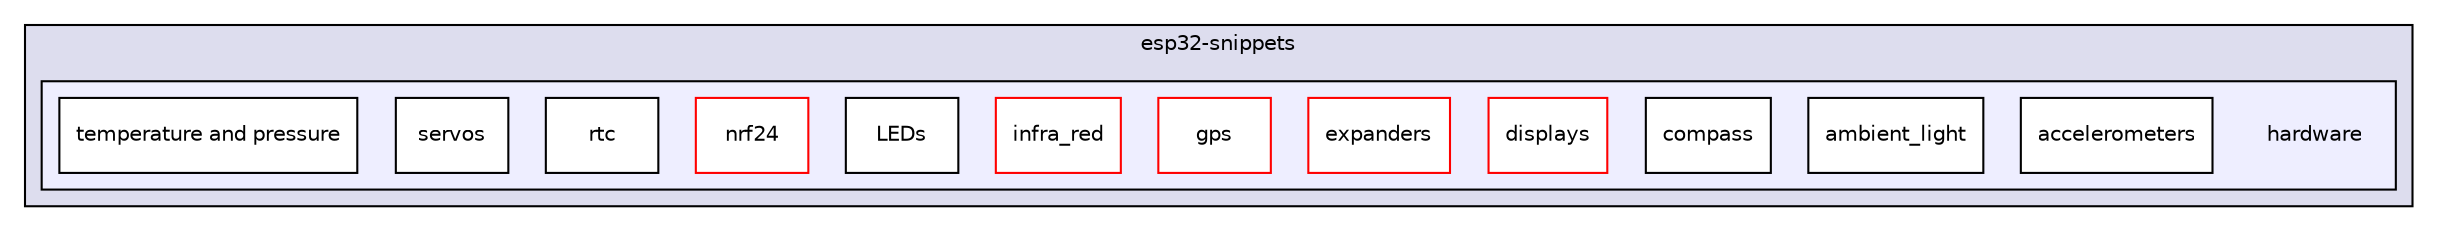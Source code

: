digraph "esp32-snippets/hardware" {
  compound=true
  node [ fontsize="10", fontname="Helvetica"];
  edge [ labelfontsize="10", labelfontname="Helvetica"];
  subgraph clusterdir_2b66d65f09a100230911d819a169d69c {
    graph [ bgcolor="#ddddee", pencolor="black", label="esp32-snippets" fontname="Helvetica", fontsize="10", URL="dir_2b66d65f09a100230911d819a169d69c.html"]
  subgraph clusterdir_3129719c13c172816610955a64eb5633 {
    graph [ bgcolor="#eeeeff", pencolor="black", label="" URL="dir_3129719c13c172816610955a64eb5633.html"];
    dir_3129719c13c172816610955a64eb5633 [shape=plaintext label="hardware"];
    dir_61598a10e5f9329c84b7688a70e8435d [shape=box label="accelerometers" color="black" fillcolor="white" style="filled" URL="dir_61598a10e5f9329c84b7688a70e8435d.html"];
    dir_09d6c1af0d72703a8cfc876369065b53 [shape=box label="ambient_light" color="black" fillcolor="white" style="filled" URL="dir_09d6c1af0d72703a8cfc876369065b53.html"];
    dir_41c059a8b94d06ece4b499447ffda5a8 [shape=box label="compass" color="black" fillcolor="white" style="filled" URL="dir_41c059a8b94d06ece4b499447ffda5a8.html"];
    dir_82937855ec24aaae1f185fc810680b2f [shape=box label="displays" color="red" fillcolor="white" style="filled" URL="dir_82937855ec24aaae1f185fc810680b2f.html"];
    dir_01dd8cf339f1ddb462db80c027f252ec [shape=box label="expanders" color="red" fillcolor="white" style="filled" URL="dir_01dd8cf339f1ddb462db80c027f252ec.html"];
    dir_8767ff0f9538a3e3a81614ea725abe4d [shape=box label="gps" color="red" fillcolor="white" style="filled" URL="dir_8767ff0f9538a3e3a81614ea725abe4d.html"];
    dir_dd8a13c6a3274a2fd458dfde574f4a03 [shape=box label="infra_red" color="red" fillcolor="white" style="filled" URL="dir_dd8a13c6a3274a2fd458dfde574f4a03.html"];
    dir_dfded56bbd2e9d9dfce1d807544079f6 [shape=box label="LEDs" color="black" fillcolor="white" style="filled" URL="dir_dfded56bbd2e9d9dfce1d807544079f6.html"];
    dir_762f8339485dd53b1118aabd574b4451 [shape=box label="nrf24" color="red" fillcolor="white" style="filled" URL="dir_762f8339485dd53b1118aabd574b4451.html"];
    dir_8ece05f80d37d1cbeb37de6c3dd398aa [shape=box label="rtc" color="black" fillcolor="white" style="filled" URL="dir_8ece05f80d37d1cbeb37de6c3dd398aa.html"];
    dir_d74da030da80bc511d68cb5cadfe810f [shape=box label="servos" color="black" fillcolor="white" style="filled" URL="dir_d74da030da80bc511d68cb5cadfe810f.html"];
    dir_7a7216b8db010538d2267f8a7976c818 [shape=box label="temperature and pressure" color="black" fillcolor="white" style="filled" URL="dir_7a7216b8db010538d2267f8a7976c818.html"];
  }
  }
}
